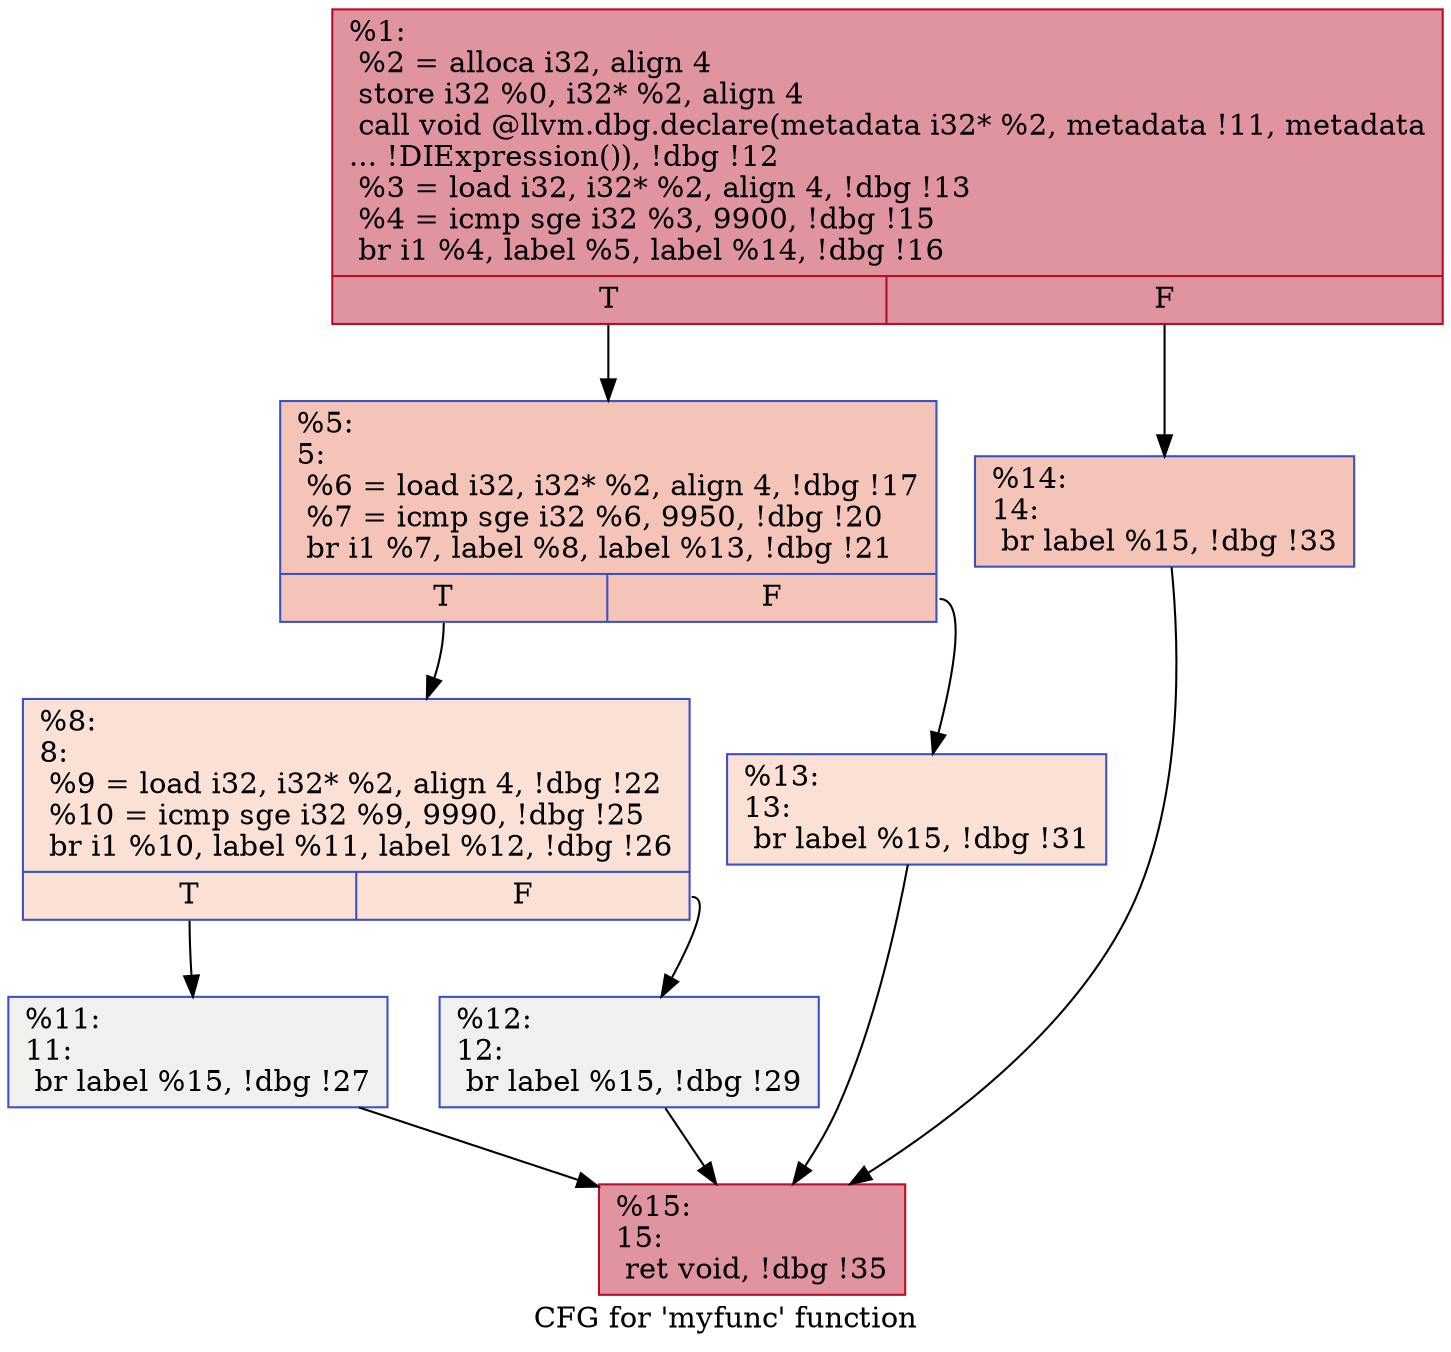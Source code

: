 digraph "CFG for 'myfunc' function" {
	label="CFG for 'myfunc' function";

	Node0x55be61c7abf0 [shape=record,color="#b70d28ff", style=filled, fillcolor="#b70d2870",label="{%1:\l  %2 = alloca i32, align 4\l  store i32 %0, i32* %2, align 4\l  call void @llvm.dbg.declare(metadata i32* %2, metadata !11, metadata\l... !DIExpression()), !dbg !12\l  %3 = load i32, i32* %2, align 4, !dbg !13\l  %4 = icmp sge i32 %3, 9900, !dbg !15\l  br i1 %4, label %5, label %14, !dbg !16\l|{<s0>T|<s1>F}}"];
	Node0x55be61c7abf0:s0 -> Node0x55be61c7ac40;
	Node0x55be61c7abf0:s1 -> Node0x55be61c7add0;
	Node0x55be61c7ac40 [shape=record,color="#3d50c3ff", style=filled, fillcolor="#e97a5f70",label="{%5:\l5:                                                \l  %6 = load i32, i32* %2, align 4, !dbg !17\l  %7 = icmp sge i32 %6, 9950, !dbg !20\l  br i1 %7, label %8, label %13, !dbg !21\l|{<s0>T|<s1>F}}"];
	Node0x55be61c7ac40:s0 -> Node0x55be61c7ac90;
	Node0x55be61c7ac40:s1 -> Node0x55be61c7ad80;
	Node0x55be61c7ac90 [shape=record,color="#3d50c3ff", style=filled, fillcolor="#f7bca170",label="{%8:\l8:                                                \l  %9 = load i32, i32* %2, align 4, !dbg !22\l  %10 = icmp sge i32 %9, 9990, !dbg !25\l  br i1 %10, label %11, label %12, !dbg !26\l|{<s0>T|<s1>F}}"];
	Node0x55be61c7ac90:s0 -> Node0x55be61c7ace0;
	Node0x55be61c7ac90:s1 -> Node0x55be61c7ad30;
	Node0x55be61c7ace0 [shape=record,color="#3d50c3ff", style=filled, fillcolor="#dedcdb70",label="{%11:\l11:                                               \l  br label %15, !dbg !27\l}"];
	Node0x55be61c7ace0 -> Node0x55be61c7ae20;
	Node0x55be61c7ad30 [shape=record,color="#3d50c3ff", style=filled, fillcolor="#dedcdb70",label="{%12:\l12:                                               \l  br label %15, !dbg !29\l}"];
	Node0x55be61c7ad30 -> Node0x55be61c7ae20;
	Node0x55be61c7ad80 [shape=record,color="#3d50c3ff", style=filled, fillcolor="#f7bca170",label="{%13:\l13:                                               \l  br label %15, !dbg !31\l}"];
	Node0x55be61c7ad80 -> Node0x55be61c7ae20;
	Node0x55be61c7add0 [shape=record,color="#3d50c3ff", style=filled, fillcolor="#e97a5f70",label="{%14:\l14:                                               \l  br label %15, !dbg !33\l}"];
	Node0x55be61c7add0 -> Node0x55be61c7ae20;
	Node0x55be61c7ae20 [shape=record,color="#b70d28ff", style=filled, fillcolor="#b70d2870",label="{%15:\l15:                                               \l  ret void, !dbg !35\l}"];
}
